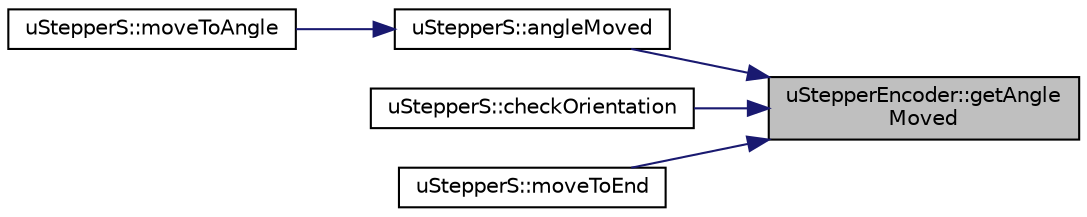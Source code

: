digraph "uStepperEncoder::getAngleMoved"
{
 // LATEX_PDF_SIZE
  edge [fontname="Helvetica",fontsize="10",labelfontname="Helvetica",labelfontsize="10"];
  node [fontname="Helvetica",fontsize="10",shape=record];
  rankdir="RL";
  Node1 [label="uStepperEncoder::getAngle\lMoved",height=0.2,width=0.4,color="black", fillcolor="grey75", style="filled", fontcolor="black",tooltip="Returns the angle moved from reference position in degrees."];
  Node1 -> Node2 [dir="back",color="midnightblue",fontsize="10",style="solid",fontname="Helvetica"];
  Node2 [label="uStepperS::angleMoved",height=0.2,width=0.4,color="black", fillcolor="white", style="filled",URL="$classuStepperS.html#a1976219524f5853d3fc37b7d919bfca4",tooltip="Get the angle moved from reference position in degrees."];
  Node2 -> Node3 [dir="back",color="midnightblue",fontsize="10",style="solid",fontname="Helvetica"];
  Node3 [label="uStepperS::moveToAngle",height=0.2,width=0.4,color="black", fillcolor="white", style="filled",URL="$classuStepperS.html#aa8695689ae23951a7dc47300e8529692",tooltip="Makes the motor rotate to a specific absolute angle."];
  Node1 -> Node4 [dir="back",color="midnightblue",fontsize="10",style="solid",fontname="Helvetica"];
  Node4 [label="uStepperS::checkOrientation",height=0.2,width=0.4,color="black", fillcolor="white", style="filled",URL="$classuStepperS.html#a931f28e0dd5ecba1f1a875ee321f0f5f",tooltip="This method is used to check the orientation of the motor connector."];
  Node1 -> Node5 [dir="back",color="midnightblue",fontsize="10",style="solid",fontname="Helvetica"];
  Node5 [label="uStepperS::moveToEnd",height=0.2,width=0.4,color="black", fillcolor="white", style="filled",URL="$classuStepperS.html#a197ed9163e649bf5119d6c5670cd6aa4",tooltip="Moves the motor to its physical limit, without limit switch."];
}
